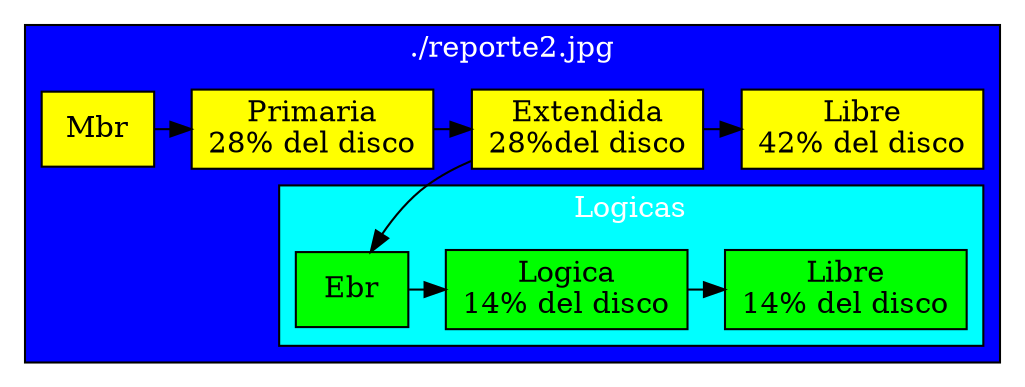 digraph G {
 subgraph cluster1 {fillcolor="blue" label="./reporte2.jpg" fontcolor="white" style="filled"
node [shape=box fillcolor="yellow" style="filled"]
node0[label="Mbr"];
node1[label="Primaria\n28% del disco"];
node2[label="Extendida\n28%del disco"];
subgraph cluster2 {fillcolor="cyan" label="Logicas"style="filled"
node [shape=box fillcolor="green" style="filled" ]
nodel0[label="Ebr"];
nodel1[label="Logica\n14% del disco"];
nodel2[label="Libre\n14% del disco"];
rank=same{nodel0->nodel1->nodel2}
};
node3[label="Libre\n42% del disco"];
rank=same{node0->node1->node2->node3}
node2->nodel0
}
}
